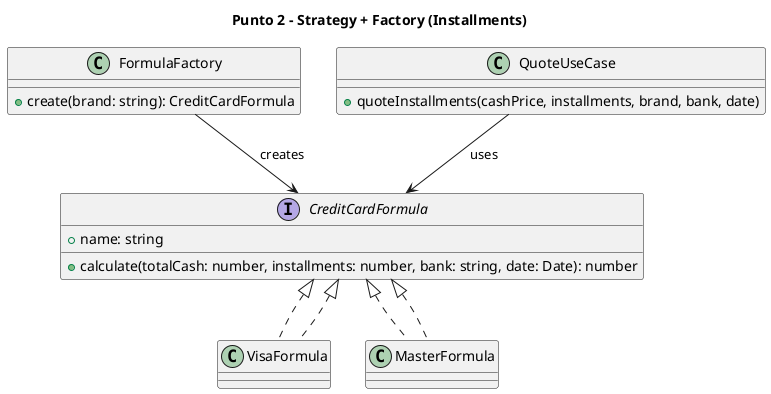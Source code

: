 @startuml
title Punto 2 - Strategy + Factory (Installments)

interface CreditCardFormula {
  +name: string
  +calculate(totalCash: number, installments: number, bank: string, date: Date): number
}

class VisaFormula implements CreditCardFormula
class MasterFormula implements CreditCardFormula

class FormulaFactory {
  +create(brand: string): CreditCardFormula
}

class QuoteUseCase {
  +quoteInstallments(cashPrice, installments, brand, bank, date)
}

CreditCardFormula <|.. VisaFormula
CreditCardFormula <|.. MasterFormula
FormulaFactory --> CreditCardFormula : creates
QuoteUseCase --> CreditCardFormula : uses

@enduml

